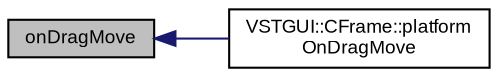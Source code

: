 digraph "onDragMove"
{
  bgcolor="transparent";
  edge [fontname="Arial",fontsize="9",labelfontname="Arial",labelfontsize="9"];
  node [fontname="Arial",fontsize="9",shape=record];
  rankdir="LR";
  Node1 [label="onDragMove",height=0.2,width=0.4,color="black", fillcolor="grey75", style="filled" fontcolor="black"];
  Node1 -> Node2 [dir="back",color="midnightblue",fontsize="9",style="solid",fontname="Arial"];
  Node2 [label="VSTGUI::CFrame::platform\lOnDragMove",height=0.2,width=0.4,color="black",URL="$class_v_s_t_g_u_i_1_1_c_frame.html#a48202f39577b5e00fafa4bb27e92660d"];
}
